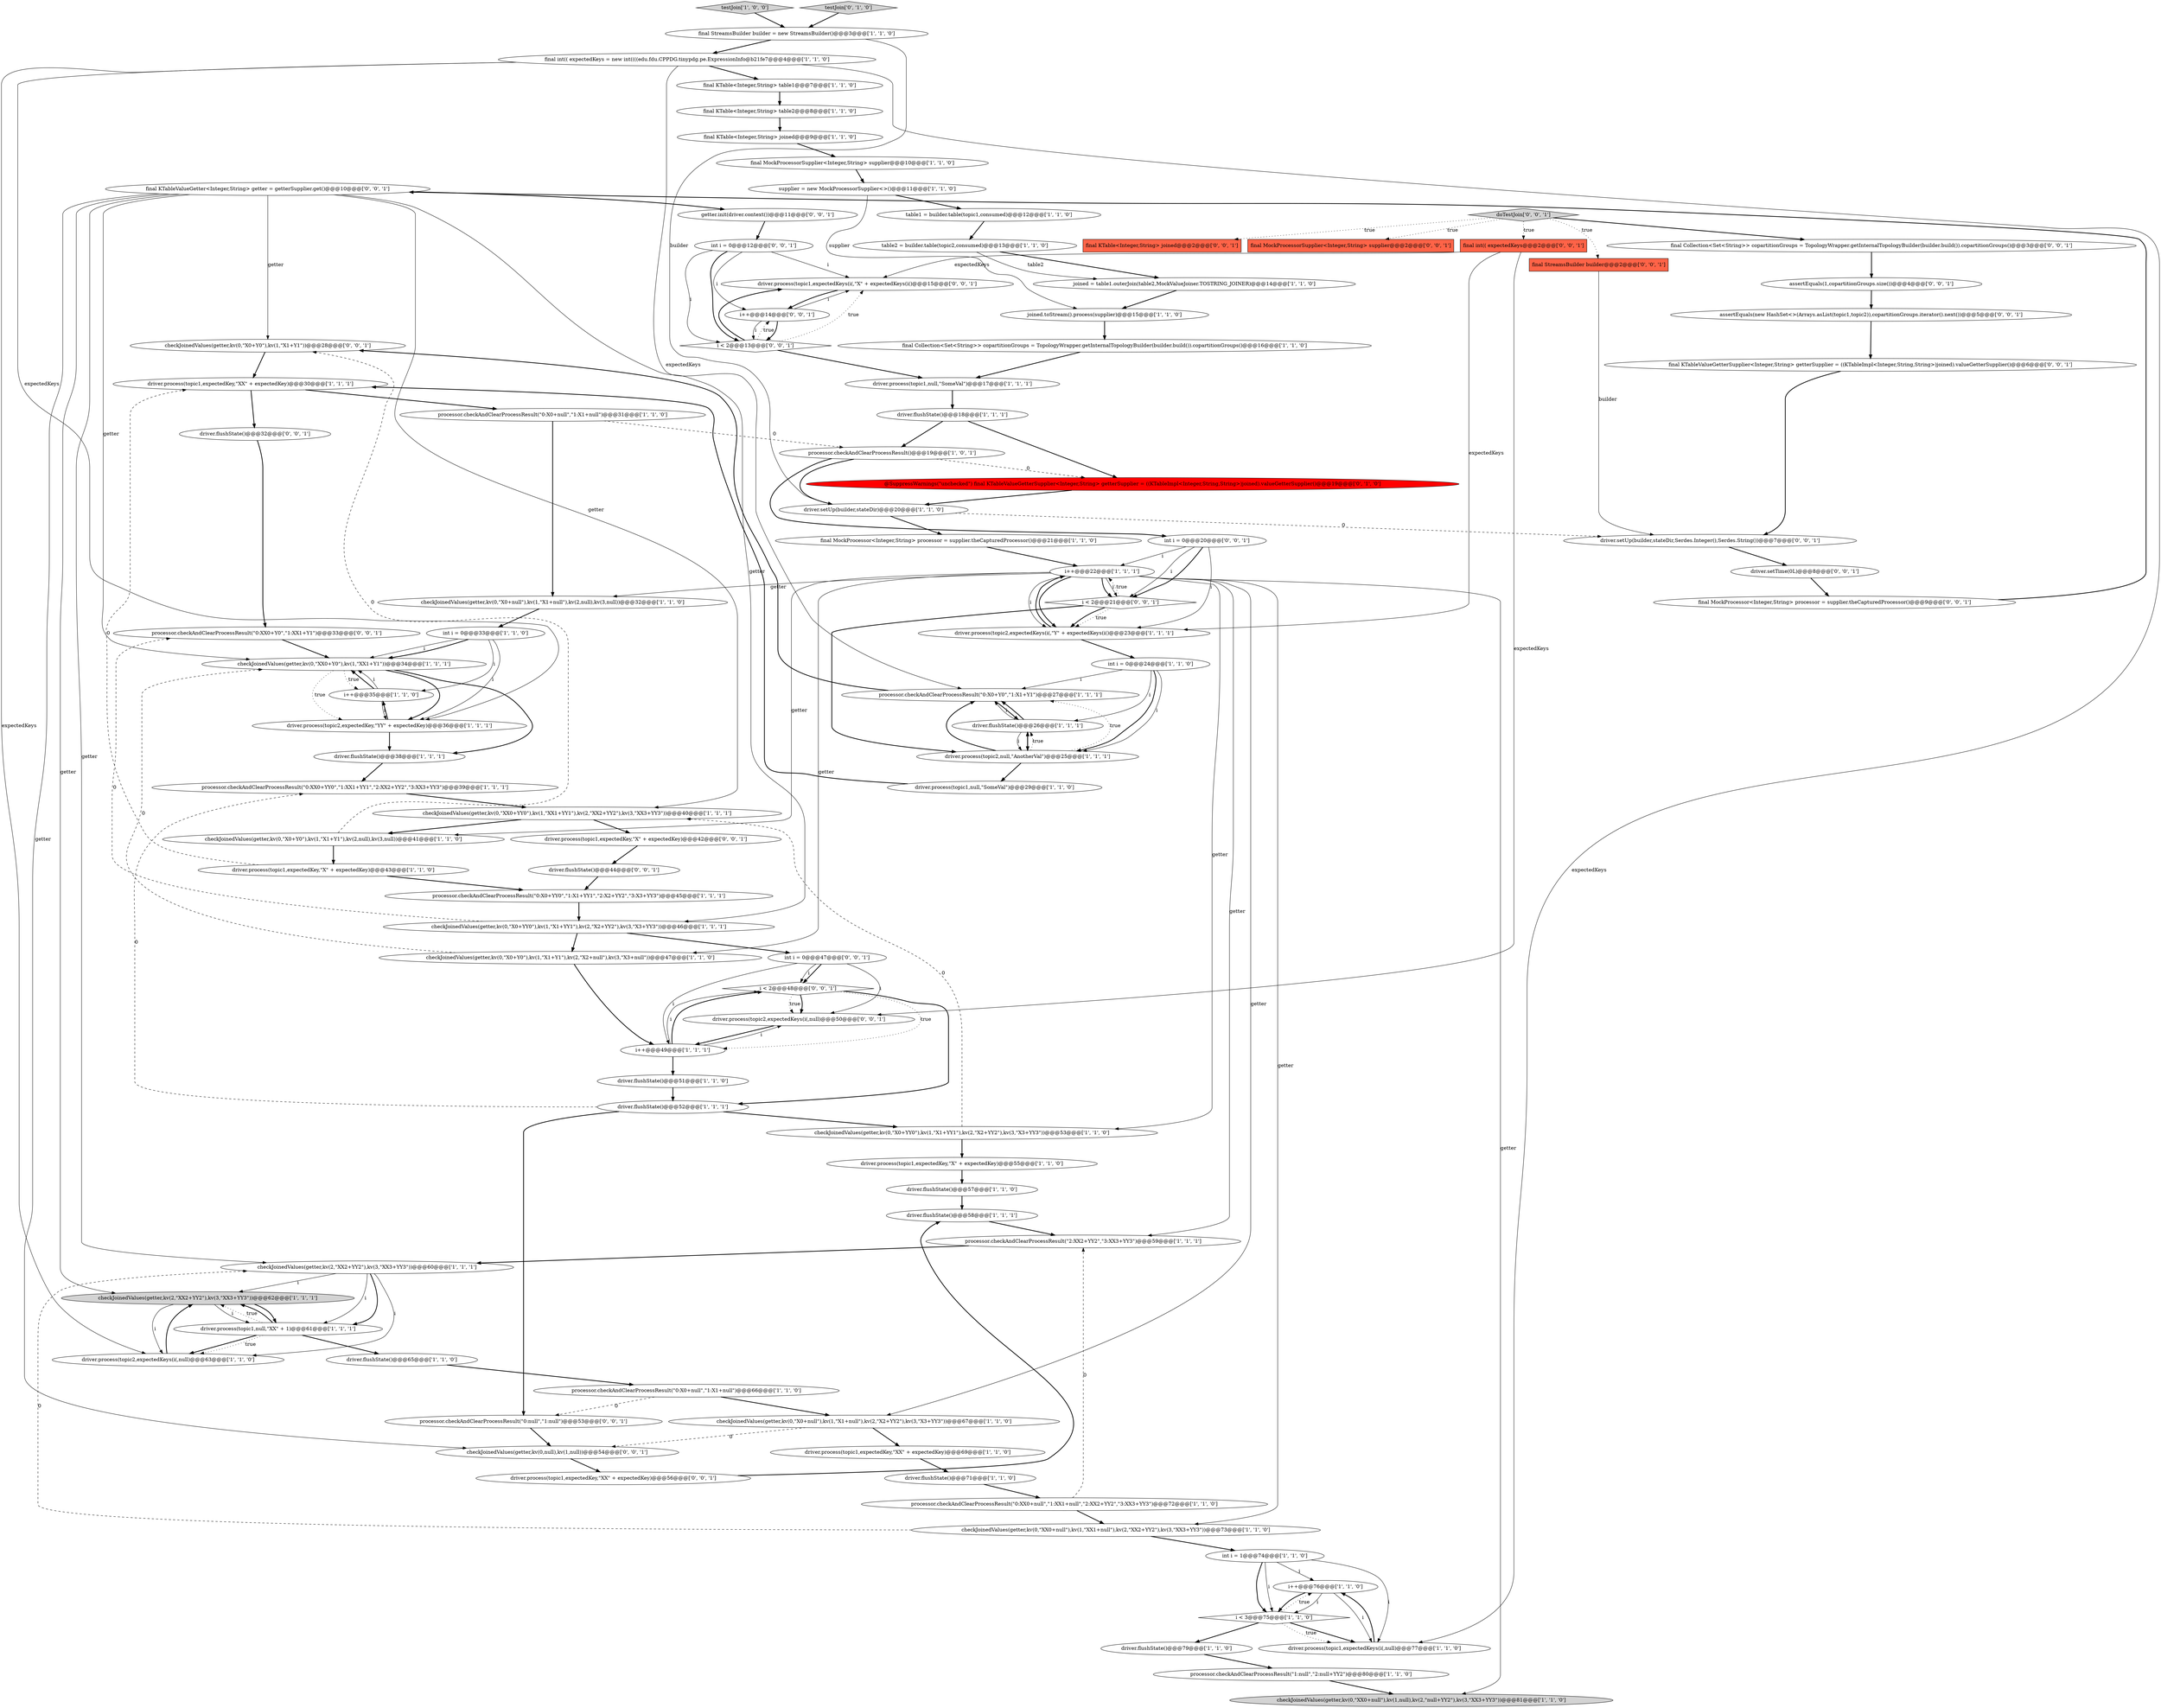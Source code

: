 digraph {
61 [style = filled, label = "driver.flushState()@@@57@@@['1', '1', '0']", fillcolor = white, shape = ellipse image = "AAA0AAABBB1BBB"];
32 [style = filled, label = "int i = 0@@@33@@@['1', '1', '0']", fillcolor = white, shape = ellipse image = "AAA0AAABBB1BBB"];
1 [style = filled, label = "processor.checkAndClearProcessResult(\"0:X0+Y0\",\"1:X1+Y1\")@@@27@@@['1', '1', '1']", fillcolor = white, shape = ellipse image = "AAA0AAABBB1BBB"];
29 [style = filled, label = "driver.process(topic1,null,\"SomeVal\")@@@29@@@['1', '1', '0']", fillcolor = white, shape = ellipse image = "AAA0AAABBB1BBB"];
60 [style = filled, label = "joined = table1.outerJoin(table2,MockValueJoiner.TOSTRING_JOINER)@@@14@@@['1', '1', '0']", fillcolor = white, shape = ellipse image = "AAA0AAABBB1BBB"];
75 [style = filled, label = "final KTableValueGetterSupplier<Integer,String> getterSupplier = ((KTableImpl<Integer,String,String>)joined).valueGetterSupplier()@@@6@@@['0', '0', '1']", fillcolor = white, shape = ellipse image = "AAA0AAABBB3BBB"];
80 [style = filled, label = "i < 2@@@21@@@['0', '0', '1']", fillcolor = white, shape = diamond image = "AAA0AAABBB3BBB"];
14 [style = filled, label = "final Collection<Set<String>> copartitionGroups = TopologyWrapper.getInternalTopologyBuilder(builder.build()).copartitionGroups()@@@16@@@['1', '1', '0']", fillcolor = white, shape = ellipse image = "AAA0AAABBB1BBB"];
27 [style = filled, label = "final MockProcessor<Integer,String> processor = supplier.theCapturedProcessor()@@@21@@@['1', '1', '0']", fillcolor = white, shape = ellipse image = "AAA0AAABBB1BBB"];
97 [style = filled, label = "checkJoinedValues(getter,kv(0,\"X0+Y0\"),kv(1,\"X1+Y1\"))@@@28@@@['0', '0', '1']", fillcolor = white, shape = ellipse image = "AAA0AAABBB3BBB"];
66 [style = filled, label = "@SuppressWarnings(\"unchecked\") final KTableValueGetterSupplier<Integer,String> getterSupplier = ((KTableImpl<Integer,String,String>)joined).valueGetterSupplier()@@@19@@@['0', '1', '0']", fillcolor = red, shape = ellipse image = "AAA1AAABBB2BBB"];
74 [style = filled, label = "i < 2@@@48@@@['0', '0', '1']", fillcolor = white, shape = diamond image = "AAA0AAABBB3BBB"];
3 [style = filled, label = "processor.checkAndClearProcessResult(\"0:XX0+YY0\",\"1:XX1+YY1\",\"2:XX2+YY2\",\"3:XX3+YY3\")@@@39@@@['1', '1', '1']", fillcolor = white, shape = ellipse image = "AAA0AAABBB1BBB"];
79 [style = filled, label = "driver.setTime(0L)@@@8@@@['0', '0', '1']", fillcolor = white, shape = ellipse image = "AAA0AAABBB3BBB"];
77 [style = filled, label = "int i = 0@@@47@@@['0', '0', '1']", fillcolor = white, shape = ellipse image = "AAA0AAABBB3BBB"];
42 [style = filled, label = "driver.process(topic1,expectedKey,\"XX\" + expectedKey)@@@30@@@['1', '1', '1']", fillcolor = white, shape = ellipse image = "AAA0AAABBB1BBB"];
51 [style = filled, label = "i++@@@35@@@['1', '1', '0']", fillcolor = white, shape = ellipse image = "AAA0AAABBB1BBB"];
53 [style = filled, label = "testJoin['1', '0', '0']", fillcolor = lightgray, shape = diamond image = "AAA0AAABBB1BBB"];
82 [style = filled, label = "driver.flushState()@@@32@@@['0', '0', '1']", fillcolor = white, shape = ellipse image = "AAA0AAABBB3BBB"];
47 [style = filled, label = "driver.flushState()@@@52@@@['1', '1', '1']", fillcolor = white, shape = ellipse image = "AAA0AAABBB1BBB"];
88 [style = filled, label = "driver.process(topic1,expectedKeys(i(,\"X\" + expectedKeys(i()@@@15@@@['0', '0', '1']", fillcolor = white, shape = ellipse image = "AAA0AAABBB3BBB"];
5 [style = filled, label = "checkJoinedValues(getter,kv(2,\"XX2+YY2\"),kv(3,\"XX3+YY3\"))@@@62@@@['1', '1', '1']", fillcolor = lightgray, shape = ellipse image = "AAA0AAABBB1BBB"];
59 [style = filled, label = "int i = 0@@@24@@@['1', '1', '0']", fillcolor = white, shape = ellipse image = "AAA0AAABBB1BBB"];
73 [style = filled, label = "final KTable<Integer,String> joined@@@2@@@['0', '0', '1']", fillcolor = tomato, shape = box image = "AAA0AAABBB3BBB"];
76 [style = filled, label = "driver.process(topic1,expectedKey,\"XX\" + expectedKey)@@@56@@@['0', '0', '1']", fillcolor = white, shape = ellipse image = "AAA0AAABBB3BBB"];
92 [style = filled, label = "driver.flushState()@@@44@@@['0', '0', '1']", fillcolor = white, shape = ellipse image = "AAA0AAABBB3BBB"];
87 [style = filled, label = "i < 2@@@13@@@['0', '0', '1']", fillcolor = white, shape = diamond image = "AAA0AAABBB3BBB"];
19 [style = filled, label = "driver.flushState()@@@58@@@['1', '1', '1']", fillcolor = white, shape = ellipse image = "AAA0AAABBB1BBB"];
62 [style = filled, label = "table1 = builder.table(topic1,consumed)@@@12@@@['1', '1', '0']", fillcolor = white, shape = ellipse image = "AAA0AAABBB1BBB"];
40 [style = filled, label = "driver.process(topic1,null,\"SomeVal\")@@@17@@@['1', '1', '1']", fillcolor = white, shape = ellipse image = "AAA0AAABBB1BBB"];
34 [style = filled, label = "checkJoinedValues(getter,kv(0,\"X0+YY0\"),kv(1,\"X1+YY1\"),kv(2,\"X2+YY2\"),kv(3,\"X3+YY3\"))@@@53@@@['1', '1', '0']", fillcolor = white, shape = ellipse image = "AAA0AAABBB1BBB"];
86 [style = filled, label = "assertEquals(new HashSet<>(Arrays.asList(topic1,topic2)),copartitionGroups.iterator().next())@@@5@@@['0', '0', '1']", fillcolor = white, shape = ellipse image = "AAA0AAABBB3BBB"];
4 [style = filled, label = "checkJoinedValues(getter,kv(2,\"XX2+YY2\"),kv(3,\"XX3+YY3\"))@@@60@@@['1', '1', '1']", fillcolor = white, shape = ellipse image = "AAA0AAABBB1BBB"];
65 [style = filled, label = "driver.flushState()@@@71@@@['1', '1', '0']", fillcolor = white, shape = ellipse image = "AAA0AAABBB1BBB"];
50 [style = filled, label = "processor.checkAndClearProcessResult(\"0:X0+null\",\"1:X1+null\")@@@31@@@['1', '1', '0']", fillcolor = white, shape = ellipse image = "AAA0AAABBB1BBB"];
28 [style = filled, label = "supplier = new MockProcessorSupplier<>()@@@11@@@['1', '1', '0']", fillcolor = white, shape = ellipse image = "AAA0AAABBB1BBB"];
0 [style = filled, label = "i++@@@22@@@['1', '1', '1']", fillcolor = white, shape = ellipse image = "AAA0AAABBB1BBB"];
7 [style = filled, label = "table2 = builder.table(topic2,consumed)@@@13@@@['1', '1', '0']", fillcolor = white, shape = ellipse image = "AAA0AAABBB1BBB"];
39 [style = filled, label = "checkJoinedValues(getter,kv(0,\"XX0+Y0\"),kv(1,\"XX1+Y1\"))@@@34@@@['1', '1', '1']", fillcolor = white, shape = ellipse image = "AAA0AAABBB1BBB"];
35 [style = filled, label = "driver.flushState()@@@26@@@['1', '1', '1']", fillcolor = white, shape = ellipse image = "AAA0AAABBB1BBB"];
81 [style = filled, label = "final Collection<Set<String>> copartitionGroups = TopologyWrapper.getInternalTopologyBuilder(builder.build()).copartitionGroups()@@@3@@@['0', '0', '1']", fillcolor = white, shape = ellipse image = "AAA0AAABBB3BBB"];
16 [style = filled, label = "final KTable<Integer,String> table1@@@7@@@['1', '1', '0']", fillcolor = white, shape = ellipse image = "AAA0AAABBB1BBB"];
58 [style = filled, label = "i++@@@76@@@['1', '1', '0']", fillcolor = white, shape = ellipse image = "AAA0AAABBB1BBB"];
11 [style = filled, label = "processor.checkAndClearProcessResult(\"1:null\",\"2:null+YY2\")@@@80@@@['1', '1', '0']", fillcolor = white, shape = ellipse image = "AAA0AAABBB1BBB"];
22 [style = filled, label = "driver.flushState()@@@79@@@['1', '1', '0']", fillcolor = white, shape = ellipse image = "AAA0AAABBB1BBB"];
83 [style = filled, label = "driver.process(topic1,expectedKey,\"X\" + expectedKey)@@@42@@@['0', '0', '1']", fillcolor = white, shape = ellipse image = "AAA0AAABBB3BBB"];
70 [style = filled, label = "processor.checkAndClearProcessResult(\"0:null\",\"1:null\")@@@53@@@['0', '0', '1']", fillcolor = white, shape = ellipse image = "AAA0AAABBB3BBB"];
96 [style = filled, label = "checkJoinedValues(getter,kv(0,null),kv(1,null))@@@54@@@['0', '0', '1']", fillcolor = white, shape = ellipse image = "AAA0AAABBB3BBB"];
67 [style = filled, label = "testJoin['0', '1', '0']", fillcolor = lightgray, shape = diamond image = "AAA0AAABBB2BBB"];
78 [style = filled, label = "final StreamsBuilder builder@@@2@@@['0', '0', '1']", fillcolor = tomato, shape = box image = "AAA0AAABBB3BBB"];
49 [style = filled, label = "driver.process(topic1,expectedKey,\"X\" + expectedKey)@@@55@@@['1', '1', '0']", fillcolor = white, shape = ellipse image = "AAA0AAABBB1BBB"];
98 [style = filled, label = "final KTableValueGetter<Integer,String> getter = getterSupplier.get()@@@10@@@['0', '0', '1']", fillcolor = white, shape = ellipse image = "AAA0AAABBB3BBB"];
15 [style = filled, label = "driver.flushState()@@@51@@@['1', '1', '0']", fillcolor = white, shape = ellipse image = "AAA0AAABBB1BBB"];
41 [style = filled, label = "checkJoinedValues(getter,kv(0,\"X0+null\"),kv(1,\"X1+null\"),kv(2,\"X2+YY2\"),kv(3,\"X3+YY3\"))@@@67@@@['1', '1', '0']", fillcolor = white, shape = ellipse image = "AAA0AAABBB1BBB"];
93 [style = filled, label = "doTestJoin['0', '0', '1']", fillcolor = lightgray, shape = diamond image = "AAA0AAABBB3BBB"];
12 [style = filled, label = "final KTable<Integer,String> joined@@@9@@@['1', '1', '0']", fillcolor = white, shape = ellipse image = "AAA0AAABBB1BBB"];
71 [style = filled, label = "getter.init(driver.context())@@@11@@@['0', '0', '1']", fillcolor = white, shape = ellipse image = "AAA0AAABBB3BBB"];
33 [style = filled, label = "final KTable<Integer,String> table2@@@8@@@['1', '1', '0']", fillcolor = white, shape = ellipse image = "AAA0AAABBB1BBB"];
56 [style = filled, label = "driver.process(topic2,expectedKeys(i(,null)@@@63@@@['1', '1', '0']", fillcolor = white, shape = ellipse image = "AAA0AAABBB1BBB"];
20 [style = filled, label = "checkJoinedValues(getter,kv(0,\"X0+YY0\"),kv(1,\"X1+YY1\"),kv(2,\"X2+YY2\"),kv(3,\"X3+YY3\"))@@@46@@@['1', '1', '1']", fillcolor = white, shape = ellipse image = "AAA0AAABBB1BBB"];
25 [style = filled, label = "driver.process(topic1,null,\"XX\" + 1)@@@61@@@['1', '1', '1']", fillcolor = white, shape = ellipse image = "AAA0AAABBB1BBB"];
18 [style = filled, label = "checkJoinedValues(getter,kv(0,\"X0+Y0\"),kv(1,\"X1+Y1\"),kv(2,\"X2+null\"),kv(3,\"X3+null\"))@@@47@@@['1', '1', '0']", fillcolor = white, shape = ellipse image = "AAA0AAABBB1BBB"];
89 [style = filled, label = "final int(( expectedKeys@@@2@@@['0', '0', '1']", fillcolor = tomato, shape = box image = "AAA0AAABBB3BBB"];
44 [style = filled, label = "joined.toStream().process(supplier)@@@15@@@['1', '1', '0']", fillcolor = white, shape = ellipse image = "AAA0AAABBB1BBB"];
2 [style = filled, label = "processor.checkAndClearProcessResult(\"0:X0+null\",\"1:X1+null\")@@@66@@@['1', '1', '0']", fillcolor = white, shape = ellipse image = "AAA0AAABBB1BBB"];
23 [style = filled, label = "i < 3@@@75@@@['1', '1', '0']", fillcolor = white, shape = diamond image = "AAA0AAABBB1BBB"];
46 [style = filled, label = "driver.flushState()@@@18@@@['1', '1', '1']", fillcolor = white, shape = ellipse image = "AAA0AAABBB1BBB"];
21 [style = filled, label = "driver.flushState()@@@65@@@['1', '1', '0']", fillcolor = white, shape = ellipse image = "AAA0AAABBB1BBB"];
95 [style = filled, label = "driver.setUp(builder,stateDir,Serdes.Integer(),Serdes.String())@@@7@@@['0', '0', '1']", fillcolor = white, shape = ellipse image = "AAA0AAABBB3BBB"];
36 [style = filled, label = "driver.process(topic1,expectedKeys(i(,null)@@@77@@@['1', '1', '0']", fillcolor = white, shape = ellipse image = "AAA0AAABBB1BBB"];
57 [style = filled, label = "driver.process(topic2,null,\"AnotherVal\")@@@25@@@['1', '1', '1']", fillcolor = white, shape = ellipse image = "AAA0AAABBB1BBB"];
72 [style = filled, label = "driver.process(topic2,expectedKeys(i(,null)@@@50@@@['0', '0', '1']", fillcolor = white, shape = ellipse image = "AAA0AAABBB3BBB"];
69 [style = filled, label = "final MockProcessorSupplier<Integer,String> supplier@@@2@@@['0', '0', '1']", fillcolor = tomato, shape = box image = "AAA0AAABBB3BBB"];
91 [style = filled, label = "assertEquals(1,copartitionGroups.size())@@@4@@@['0', '0', '1']", fillcolor = white, shape = ellipse image = "AAA0AAABBB3BBB"];
55 [style = filled, label = "checkJoinedValues(getter,kv(0,\"X0+Y0\"),kv(1,\"X1+Y1\"),kv(2,null),kv(3,null))@@@41@@@['1', '1', '0']", fillcolor = white, shape = ellipse image = "AAA0AAABBB1BBB"];
85 [style = filled, label = "int i = 0@@@12@@@['0', '0', '1']", fillcolor = white, shape = ellipse image = "AAA0AAABBB3BBB"];
45 [style = filled, label = "driver.process(topic2,expectedKey,\"YY\" + expectedKey)@@@36@@@['1', '1', '1']", fillcolor = white, shape = ellipse image = "AAA0AAABBB1BBB"];
48 [style = filled, label = "processor.checkAndClearProcessResult()@@@19@@@['1', '0', '1']", fillcolor = white, shape = ellipse image = "AAA0AAABBB1BBB"];
31 [style = filled, label = "i++@@@49@@@['1', '1', '1']", fillcolor = white, shape = ellipse image = "AAA0AAABBB1BBB"];
37 [style = filled, label = "checkJoinedValues(getter,kv(0,\"XX0+null\"),kv(1,null),kv(2,\"null+YY2\"),kv(3,\"XX3+YY3\"))@@@81@@@['1', '1', '0']", fillcolor = lightgray, shape = ellipse image = "AAA0AAABBB1BBB"];
6 [style = filled, label = "processor.checkAndClearProcessResult(\"0:XX0+null\",\"1:XX1+null\",\"2:XX2+YY2\",\"3:XX3+YY3\")@@@72@@@['1', '1', '0']", fillcolor = white, shape = ellipse image = "AAA0AAABBB1BBB"];
8 [style = filled, label = "driver.flushState()@@@38@@@['1', '1', '1']", fillcolor = white, shape = ellipse image = "AAA0AAABBB1BBB"];
52 [style = filled, label = "processor.checkAndClearProcessResult(\"2:XX2+YY2\",\"3:XX3+YY3\")@@@59@@@['1', '1', '1']", fillcolor = white, shape = ellipse image = "AAA0AAABBB1BBB"];
63 [style = filled, label = "driver.setUp(builder,stateDir)@@@20@@@['1', '1', '0']", fillcolor = white, shape = ellipse image = "AAA0AAABBB1BBB"];
43 [style = filled, label = "int i = 1@@@74@@@['1', '1', '0']", fillcolor = white, shape = ellipse image = "AAA0AAABBB1BBB"];
94 [style = filled, label = "final MockProcessor<Integer,String> processor = supplier.theCapturedProcessor()@@@9@@@['0', '0', '1']", fillcolor = white, shape = ellipse image = "AAA0AAABBB3BBB"];
90 [style = filled, label = "int i = 0@@@20@@@['0', '0', '1']", fillcolor = white, shape = ellipse image = "AAA0AAABBB3BBB"];
26 [style = filled, label = "driver.process(topic1,expectedKey,\"XX\" + expectedKey)@@@69@@@['1', '1', '0']", fillcolor = white, shape = ellipse image = "AAA0AAABBB1BBB"];
38 [style = filled, label = "final MockProcessorSupplier<Integer,String> supplier@@@10@@@['1', '1', '0']", fillcolor = white, shape = ellipse image = "AAA0AAABBB1BBB"];
9 [style = filled, label = "checkJoinedValues(getter,kv(0,\"X0+null\"),kv(1,\"X1+null\"),kv(2,null),kv(3,null))@@@32@@@['1', '1', '0']", fillcolor = white, shape = ellipse image = "AAA0AAABBB1BBB"];
54 [style = filled, label = "driver.process(topic1,expectedKey,\"X\" + expectedKey)@@@43@@@['1', '1', '0']", fillcolor = white, shape = ellipse image = "AAA0AAABBB1BBB"];
30 [style = filled, label = "checkJoinedValues(getter,kv(0,\"XX0+YY0\"),kv(1,\"XX1+YY1\"),kv(2,\"XX2+YY2\"),kv(3,\"XX3+YY3\"))@@@40@@@['1', '1', '1']", fillcolor = white, shape = ellipse image = "AAA0AAABBB1BBB"];
10 [style = filled, label = "processor.checkAndClearProcessResult(\"0:X0+YY0\",\"1:X1+YY1\",\"2:X2+YY2\",\"3:X3+YY3\")@@@45@@@['1', '1', '1']", fillcolor = white, shape = ellipse image = "AAA0AAABBB1BBB"];
64 [style = filled, label = "final int(( expectedKeys = new int((((edu.fdu.CPPDG.tinypdg.pe.ExpressionInfo@b21fe7@@@4@@@['1', '1', '0']", fillcolor = white, shape = ellipse image = "AAA0AAABBB1BBB"];
17 [style = filled, label = "final StreamsBuilder builder = new StreamsBuilder()@@@3@@@['1', '1', '0']", fillcolor = white, shape = ellipse image = "AAA0AAABBB1BBB"];
24 [style = filled, label = "checkJoinedValues(getter,kv(0,\"XX0+null\"),kv(1,\"XX1+null\"),kv(2,\"XX2+YY2\"),kv(3,\"XX3+YY3\"))@@@73@@@['1', '1', '0']", fillcolor = white, shape = ellipse image = "AAA0AAABBB1BBB"];
84 [style = filled, label = "i++@@@14@@@['0', '0', '1']", fillcolor = white, shape = ellipse image = "AAA0AAABBB3BBB"];
68 [style = filled, label = "processor.checkAndClearProcessResult(\"0:XX0+Y0\",\"1:XX1+Y1\")@@@33@@@['0', '0', '1']", fillcolor = white, shape = ellipse image = "AAA0AAABBB3BBB"];
13 [style = filled, label = "driver.process(topic2,expectedKeys(i(,\"Y\" + expectedKeys(i()@@@23@@@['1', '1', '1']", fillcolor = white, shape = ellipse image = "AAA0AAABBB1BBB"];
51->45 [style = solid, label="i"];
78->95 [style = solid, label="builder"];
83->92 [style = bold, label=""];
0->13 [style = bold, label=""];
4->25 [style = bold, label=""];
0->18 [style = solid, label="getter"];
74->72 [style = bold, label=""];
94->98 [style = bold, label=""];
67->17 [style = bold, label=""];
42->82 [style = bold, label=""];
61->19 [style = bold, label=""];
57->1 [style = bold, label=""];
86->75 [style = bold, label=""];
57->29 [style = bold, label=""];
28->62 [style = bold, label=""];
59->57 [style = bold, label=""];
64->16 [style = bold, label=""];
32->45 [style = solid, label="i"];
24->43 [style = bold, label=""];
5->56 [style = solid, label="i"];
43->36 [style = solid, label="i"];
91->86 [style = bold, label=""];
46->48 [style = bold, label=""];
43->23 [style = bold, label=""];
31->74 [style = bold, label=""];
59->1 [style = solid, label="i"];
98->4 [style = solid, label="getter"];
21->2 [style = bold, label=""];
7->60 [style = bold, label=""];
26->65 [style = bold, label=""];
80->0 [style = dotted, label="true"];
18->39 [style = dashed, label="0"];
13->59 [style = bold, label=""];
20->68 [style = dashed, label="0"];
72->31 [style = bold, label=""];
12->38 [style = bold, label=""];
23->22 [style = bold, label=""];
82->68 [style = bold, label=""];
46->66 [style = bold, label=""];
62->7 [style = bold, label=""];
58->23 [style = solid, label="i"];
80->57 [style = bold, label=""];
51->39 [style = bold, label=""];
97->42 [style = bold, label=""];
96->76 [style = bold, label=""];
71->85 [style = bold, label=""];
32->39 [style = solid, label="i"];
23->36 [style = bold, label=""];
47->34 [style = bold, label=""];
48->90 [style = bold, label=""];
3->30 [style = bold, label=""];
93->73 [style = dotted, label="true"];
25->21 [style = bold, label=""];
30->83 [style = bold, label=""];
66->63 [style = bold, label=""];
18->31 [style = bold, label=""];
98->96 [style = solid, label="getter"];
93->89 [style = dotted, label="true"];
27->0 [style = bold, label=""];
68->39 [style = bold, label=""];
98->71 [style = bold, label=""];
38->28 [style = bold, label=""];
2->70 [style = dashed, label="0"];
63->27 [style = bold, label=""];
0->34 [style = solid, label="getter"];
32->51 [style = solid, label="i"];
9->32 [style = bold, label=""];
35->57 [style = solid, label="i"];
39->8 [style = bold, label=""];
77->72 [style = solid, label="i"];
77->74 [style = bold, label=""];
0->37 [style = solid, label="getter"];
11->37 [style = bold, label=""];
98->30 [style = solid, label="getter"];
1->35 [style = bold, label=""];
39->45 [style = bold, label=""];
74->47 [style = bold, label=""];
58->36 [style = solid, label="i"];
1->97 [style = bold, label=""];
77->74 [style = solid, label="i"];
74->31 [style = dotted, label="true"];
63->95 [style = dashed, label="0"];
84->88 [style = solid, label="i"];
87->88 [style = dotted, label="true"];
5->25 [style = bold, label=""];
36->58 [style = bold, label=""];
65->6 [style = bold, label=""];
35->57 [style = bold, label=""];
80->13 [style = dotted, label="true"];
20->18 [style = bold, label=""];
25->5 [style = dotted, label="true"];
87->40 [style = bold, label=""];
0->55 [style = solid, label="getter"];
64->56 [style = solid, label="expectedKeys"];
59->57 [style = solid, label="i"];
59->35 [style = solid, label="i"];
16->33 [style = bold, label=""];
89->13 [style = solid, label="expectedKeys"];
0->80 [style = bold, label=""];
85->87 [style = solid, label="i"];
31->72 [style = solid, label="i"];
0->52 [style = solid, label="getter"];
28->44 [style = solid, label="supplier"];
5->25 [style = solid, label="i"];
17->64 [style = bold, label=""];
15->47 [style = bold, label=""];
89->72 [style = solid, label="expectedKeys"];
39->51 [style = dotted, label="true"];
93->69 [style = dotted, label="true"];
57->35 [style = bold, label=""];
22->11 [style = bold, label=""];
81->91 [style = bold, label=""];
0->80 [style = solid, label="i"];
41->96 [style = dashed, label="0"];
88->84 [style = bold, label=""];
13->0 [style = bold, label=""];
60->44 [style = bold, label=""];
98->97 [style = solid, label="getter"];
2->41 [style = bold, label=""];
79->94 [style = bold, label=""];
47->3 [style = dashed, label="0"];
45->51 [style = bold, label=""];
34->49 [style = bold, label=""];
17->63 [style = solid, label="builder"];
90->0 [style = solid, label="i"];
8->3 [style = bold, label=""];
64->1 [style = solid, label="expectedKeys"];
52->4 [style = bold, label=""];
56->5 [style = bold, label=""];
84->87 [style = solid, label="i"];
43->23 [style = solid, label="i"];
6->24 [style = bold, label=""];
0->24 [style = solid, label="getter"];
0->41 [style = solid, label="getter"];
33->12 [style = bold, label=""];
44->14 [style = bold, label=""];
49->61 [style = bold, label=""];
4->5 [style = solid, label="i"];
55->97 [style = dashed, label="0"];
6->52 [style = dashed, label="0"];
92->10 [style = bold, label=""];
90->13 [style = solid, label="i"];
35->1 [style = bold, label=""];
74->72 [style = dotted, label="true"];
58->23 [style = bold, label=""];
4->56 [style = solid, label="i"];
75->95 [style = bold, label=""];
29->42 [style = bold, label=""];
64->45 [style = solid, label="expectedKeys"];
45->8 [style = bold, label=""];
23->58 [style = dotted, label="true"];
93->78 [style = dotted, label="true"];
0->9 [style = solid, label="getter"];
34->30 [style = dashed, label="0"];
24->4 [style = dashed, label="0"];
87->84 [style = dotted, label="true"];
47->70 [style = bold, label=""];
85->88 [style = solid, label="i"];
54->10 [style = bold, label=""];
25->5 [style = bold, label=""];
31->74 [style = solid, label="i"];
32->39 [style = bold, label=""];
95->79 [style = bold, label=""];
23->36 [style = dotted, label="true"];
76->19 [style = bold, label=""];
70->96 [style = bold, label=""];
39->45 [style = dotted, label="true"];
43->58 [style = solid, label="i"];
10->20 [style = bold, label=""];
42->50 [style = bold, label=""];
80->13 [style = bold, label=""];
50->9 [style = bold, label=""];
98->5 [style = solid, label="getter"];
25->56 [style = bold, label=""];
89->88 [style = solid, label="expectedKeys"];
98->39 [style = solid, label="getter"];
0->13 [style = solid, label="i"];
57->35 [style = dotted, label="true"];
51->39 [style = solid, label="i"];
64->36 [style = solid, label="expectedKeys"];
93->81 [style = bold, label=""];
4->25 [style = solid, label="i"];
31->15 [style = bold, label=""];
40->46 [style = bold, label=""];
85->87 [style = bold, label=""];
30->55 [style = bold, label=""];
90->80 [style = solid, label="i"];
98->20 [style = solid, label="getter"];
54->42 [style = dashed, label="0"];
90->80 [style = bold, label=""];
50->48 [style = dashed, label="0"];
84->87 [style = bold, label=""];
87->88 [style = bold, label=""];
25->56 [style = dotted, label="true"];
53->17 [style = bold, label=""];
48->63 [style = bold, label=""];
85->84 [style = solid, label="i"];
41->26 [style = bold, label=""];
48->66 [style = dashed, label="0"];
55->54 [style = bold, label=""];
57->1 [style = dotted, label="true"];
7->60 [style = solid, label="table2"];
35->1 [style = solid, label="i"];
14->40 [style = bold, label=""];
20->77 [style = bold, label=""];
77->31 [style = solid, label="i"];
19->52 [style = bold, label=""];
}
